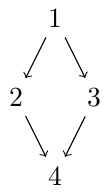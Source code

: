 \documentclass[tikz]{standalone}
\usepackage{fontspec}
\setmainfont{Latin Modern Math}
\usetikzlibrary{arrows}
\usetikzlibrary{graphs}
\usetikzlibrary{graphdrawing}

% from: https://tex.stackexchange.com/questions/453132/fresh-install-of-tl2018-no-tikz-graph-drawing-libraries-found
\usepackage{luacode}
\begin{luacode*}
	function pgf_lookup_and_require(name)
	local sep = package.config:sub(1,1)
	local function lookup(name)
	local sub = name:gsub('%.',sep)  
	if kpse.find_file(sub, 'lua') then
	require(name)
	elseif kpse.find_file(sub, 'clua') then
	collectgarbage('stop') 
	require(name)
	collectgarbage('restart')
	else
	return false
	end
	return true
	end
	return
	lookup('pgf.gd.' .. name .. '.library') or
	lookup('pgf.gd.' .. name) or
	lookup(name .. '.library') or
	lookup(name) 
	end
\end{luacode*}

\usegdlibrary{layered}
\begin{document}
\begin{tikzpicture}[]
\graph [layered layout, ] {
1/"1" [],
2/"2" [],
3/"3" [],
4/"4" [],
;
1 -> [,] 2;
1 -> [,] 3;
2 -> [,] 4;
3 -> [,] 4;
};

\end{tikzpicture}

\end{document}
